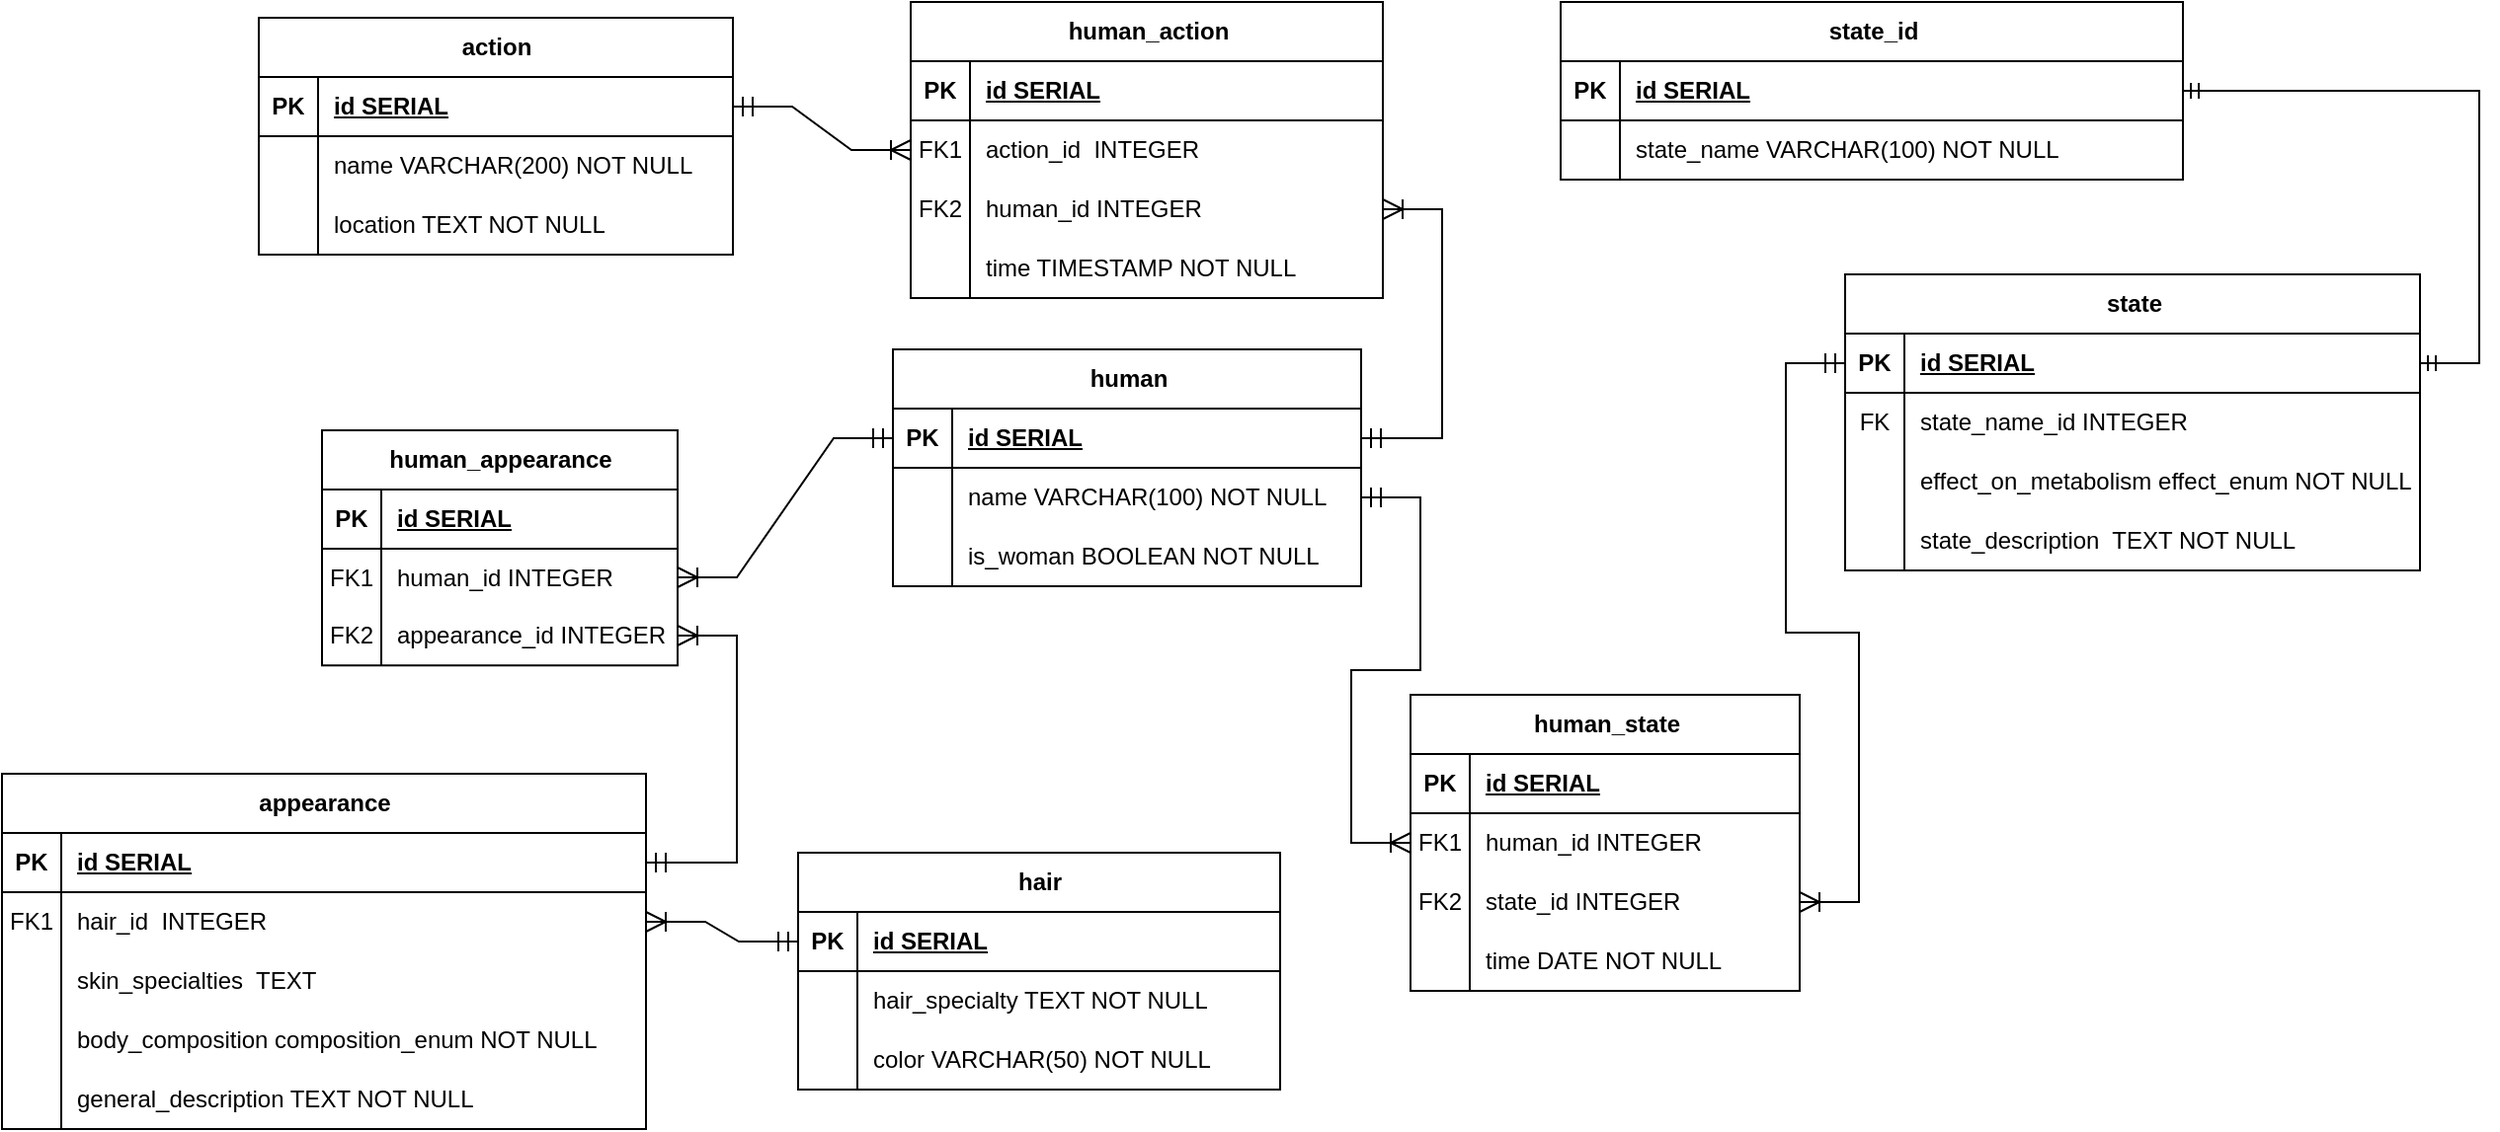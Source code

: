 <mxfile version="24.3.1" type="device">
  <diagram name="Страница — 1" id="eixM2uR3k9IXzNf28HV8">
    <mxGraphModel dx="1730" dy="650" grid="0" gridSize="10" guides="1" tooltips="1" connect="1" arrows="1" fold="1" page="0" pageScale="1" pageWidth="827" pageHeight="1169" math="0" shadow="0">
      <root>
        <mxCell id="0" />
        <mxCell id="1" parent="0" />
        <mxCell id="yar2LCx-EGG8Gln6HPdT-1" value="action" style="shape=table;startSize=30;container=1;collapsible=1;childLayout=tableLayout;fixedRows=1;rowLines=0;fontStyle=1;align=center;resizeLast=1;html=1;" parent="1" vertex="1">
          <mxGeometry x="-125" y="292" width="240" height="120" as="geometry" />
        </mxCell>
        <mxCell id="yar2LCx-EGG8Gln6HPdT-2" value="" style="shape=tableRow;horizontal=0;startSize=0;swimlaneHead=0;swimlaneBody=0;fillColor=none;collapsible=0;dropTarget=0;points=[[0,0.5],[1,0.5]];portConstraint=eastwest;top=0;left=0;right=0;bottom=1;" parent="yar2LCx-EGG8Gln6HPdT-1" vertex="1">
          <mxGeometry y="30" width="240" height="30" as="geometry" />
        </mxCell>
        <mxCell id="yar2LCx-EGG8Gln6HPdT-3" value="PK" style="shape=partialRectangle;connectable=0;fillColor=none;top=0;left=0;bottom=0;right=0;fontStyle=1;overflow=hidden;whiteSpace=wrap;html=1;" parent="yar2LCx-EGG8Gln6HPdT-2" vertex="1">
          <mxGeometry width="30" height="30" as="geometry">
            <mxRectangle width="30" height="30" as="alternateBounds" />
          </mxGeometry>
        </mxCell>
        <mxCell id="yar2LCx-EGG8Gln6HPdT-4" value="id SERIAL" style="shape=partialRectangle;connectable=0;fillColor=none;top=0;left=0;bottom=0;right=0;align=left;spacingLeft=6;fontStyle=5;overflow=hidden;whiteSpace=wrap;html=1;" parent="yar2LCx-EGG8Gln6HPdT-2" vertex="1">
          <mxGeometry x="30" width="210" height="30" as="geometry">
            <mxRectangle width="210" height="30" as="alternateBounds" />
          </mxGeometry>
        </mxCell>
        <mxCell id="yar2LCx-EGG8Gln6HPdT-5" value="" style="shape=tableRow;horizontal=0;startSize=0;swimlaneHead=0;swimlaneBody=0;fillColor=none;collapsible=0;dropTarget=0;points=[[0,0.5],[1,0.5]];portConstraint=eastwest;top=0;left=0;right=0;bottom=0;" parent="yar2LCx-EGG8Gln6HPdT-1" vertex="1">
          <mxGeometry y="60" width="240" height="30" as="geometry" />
        </mxCell>
        <mxCell id="yar2LCx-EGG8Gln6HPdT-6" value="" style="shape=partialRectangle;connectable=0;fillColor=none;top=0;left=0;bottom=0;right=0;editable=1;overflow=hidden;whiteSpace=wrap;html=1;" parent="yar2LCx-EGG8Gln6HPdT-5" vertex="1">
          <mxGeometry width="30" height="30" as="geometry">
            <mxRectangle width="30" height="30" as="alternateBounds" />
          </mxGeometry>
        </mxCell>
        <mxCell id="yar2LCx-EGG8Gln6HPdT-7" value="name VARCHAR(200) NOT NULL" style="shape=partialRectangle;connectable=0;fillColor=none;top=0;left=0;bottom=0;right=0;align=left;spacingLeft=6;overflow=hidden;whiteSpace=wrap;html=1;" parent="yar2LCx-EGG8Gln6HPdT-5" vertex="1">
          <mxGeometry x="30" width="210" height="30" as="geometry">
            <mxRectangle width="210" height="30" as="alternateBounds" />
          </mxGeometry>
        </mxCell>
        <mxCell id="yar2LCx-EGG8Gln6HPdT-8" value="" style="shape=tableRow;horizontal=0;startSize=0;swimlaneHead=0;swimlaneBody=0;fillColor=none;collapsible=0;dropTarget=0;points=[[0,0.5],[1,0.5]];portConstraint=eastwest;top=0;left=0;right=0;bottom=0;" parent="yar2LCx-EGG8Gln6HPdT-1" vertex="1">
          <mxGeometry y="90" width="240" height="30" as="geometry" />
        </mxCell>
        <mxCell id="yar2LCx-EGG8Gln6HPdT-9" value="" style="shape=partialRectangle;connectable=0;fillColor=none;top=0;left=0;bottom=0;right=0;editable=1;overflow=hidden;whiteSpace=wrap;html=1;" parent="yar2LCx-EGG8Gln6HPdT-8" vertex="1">
          <mxGeometry width="30" height="30" as="geometry">
            <mxRectangle width="30" height="30" as="alternateBounds" />
          </mxGeometry>
        </mxCell>
        <mxCell id="yar2LCx-EGG8Gln6HPdT-10" value="location TEXT NOT NULL" style="shape=partialRectangle;connectable=0;fillColor=none;top=0;left=0;bottom=0;right=0;align=left;spacingLeft=6;overflow=hidden;whiteSpace=wrap;html=1;" parent="yar2LCx-EGG8Gln6HPdT-8" vertex="1">
          <mxGeometry x="30" width="210" height="30" as="geometry">
            <mxRectangle width="210" height="30" as="alternateBounds" />
          </mxGeometry>
        </mxCell>
        <mxCell id="yar2LCx-EGG8Gln6HPdT-14" value="human_action" style="shape=table;startSize=30;container=1;collapsible=1;childLayout=tableLayout;fixedRows=1;rowLines=0;fontStyle=1;align=center;resizeLast=1;html=1;" parent="1" vertex="1">
          <mxGeometry x="205" y="284" width="239" height="150" as="geometry" />
        </mxCell>
        <mxCell id="yar2LCx-EGG8Gln6HPdT-15" value="" style="shape=tableRow;horizontal=0;startSize=0;swimlaneHead=0;swimlaneBody=0;fillColor=none;collapsible=0;dropTarget=0;points=[[0,0.5],[1,0.5]];portConstraint=eastwest;top=0;left=0;right=0;bottom=1;" parent="yar2LCx-EGG8Gln6HPdT-14" vertex="1">
          <mxGeometry y="30" width="239" height="30" as="geometry" />
        </mxCell>
        <mxCell id="yar2LCx-EGG8Gln6HPdT-16" value="PK" style="shape=partialRectangle;connectable=0;fillColor=none;top=0;left=0;bottom=0;right=0;fontStyle=1;overflow=hidden;whiteSpace=wrap;html=1;" parent="yar2LCx-EGG8Gln6HPdT-15" vertex="1">
          <mxGeometry width="30" height="30" as="geometry">
            <mxRectangle width="30" height="30" as="alternateBounds" />
          </mxGeometry>
        </mxCell>
        <mxCell id="yar2LCx-EGG8Gln6HPdT-17" value="id SERIAL" style="shape=partialRectangle;connectable=0;fillColor=none;top=0;left=0;bottom=0;right=0;align=left;spacingLeft=6;fontStyle=5;overflow=hidden;whiteSpace=wrap;html=1;" parent="yar2LCx-EGG8Gln6HPdT-15" vertex="1">
          <mxGeometry x="30" width="209" height="30" as="geometry">
            <mxRectangle width="209" height="30" as="alternateBounds" />
          </mxGeometry>
        </mxCell>
        <mxCell id="yar2LCx-EGG8Gln6HPdT-18" value="" style="shape=tableRow;horizontal=0;startSize=0;swimlaneHead=0;swimlaneBody=0;fillColor=none;collapsible=0;dropTarget=0;points=[[0,0.5],[1,0.5]];portConstraint=eastwest;top=0;left=0;right=0;bottom=0;" parent="yar2LCx-EGG8Gln6HPdT-14" vertex="1">
          <mxGeometry y="60" width="239" height="30" as="geometry" />
        </mxCell>
        <mxCell id="yar2LCx-EGG8Gln6HPdT-19" value="FK1" style="shape=partialRectangle;connectable=0;fillColor=none;top=0;left=0;bottom=0;right=0;editable=1;overflow=hidden;whiteSpace=wrap;html=1;" parent="yar2LCx-EGG8Gln6HPdT-18" vertex="1">
          <mxGeometry width="30" height="30" as="geometry">
            <mxRectangle width="30" height="30" as="alternateBounds" />
          </mxGeometry>
        </mxCell>
        <mxCell id="yar2LCx-EGG8Gln6HPdT-20" value="action_id&amp;nbsp; INTEGER" style="shape=partialRectangle;connectable=0;fillColor=none;top=0;left=0;bottom=0;right=0;align=left;spacingLeft=6;overflow=hidden;whiteSpace=wrap;html=1;" parent="yar2LCx-EGG8Gln6HPdT-18" vertex="1">
          <mxGeometry x="30" width="209" height="30" as="geometry">
            <mxRectangle width="209" height="30" as="alternateBounds" />
          </mxGeometry>
        </mxCell>
        <mxCell id="yar2LCx-EGG8Gln6HPdT-21" value="" style="shape=tableRow;horizontal=0;startSize=0;swimlaneHead=0;swimlaneBody=0;fillColor=none;collapsible=0;dropTarget=0;points=[[0,0.5],[1,0.5]];portConstraint=eastwest;top=0;left=0;right=0;bottom=0;" parent="yar2LCx-EGG8Gln6HPdT-14" vertex="1">
          <mxGeometry y="90" width="239" height="30" as="geometry" />
        </mxCell>
        <mxCell id="yar2LCx-EGG8Gln6HPdT-22" value="FK2" style="shape=partialRectangle;connectable=0;fillColor=none;top=0;left=0;bottom=0;right=0;editable=1;overflow=hidden;whiteSpace=wrap;html=1;" parent="yar2LCx-EGG8Gln6HPdT-21" vertex="1">
          <mxGeometry width="30" height="30" as="geometry">
            <mxRectangle width="30" height="30" as="alternateBounds" />
          </mxGeometry>
        </mxCell>
        <mxCell id="yar2LCx-EGG8Gln6HPdT-23" value="human_id INTEGER" style="shape=partialRectangle;connectable=0;fillColor=none;top=0;left=0;bottom=0;right=0;align=left;spacingLeft=6;overflow=hidden;whiteSpace=wrap;html=1;" parent="yar2LCx-EGG8Gln6HPdT-21" vertex="1">
          <mxGeometry x="30" width="209" height="30" as="geometry">
            <mxRectangle width="209" height="30" as="alternateBounds" />
          </mxGeometry>
        </mxCell>
        <mxCell id="yar2LCx-EGG8Gln6HPdT-118" style="shape=tableRow;horizontal=0;startSize=0;swimlaneHead=0;swimlaneBody=0;fillColor=none;collapsible=0;dropTarget=0;points=[[0,0.5],[1,0.5]];portConstraint=eastwest;top=0;left=0;right=0;bottom=0;" parent="yar2LCx-EGG8Gln6HPdT-14" vertex="1">
          <mxGeometry y="120" width="239" height="30" as="geometry" />
        </mxCell>
        <mxCell id="yar2LCx-EGG8Gln6HPdT-119" style="shape=partialRectangle;connectable=0;fillColor=none;top=0;left=0;bottom=0;right=0;editable=1;overflow=hidden;whiteSpace=wrap;html=1;" parent="yar2LCx-EGG8Gln6HPdT-118" vertex="1">
          <mxGeometry width="30" height="30" as="geometry">
            <mxRectangle width="30" height="30" as="alternateBounds" />
          </mxGeometry>
        </mxCell>
        <mxCell id="yar2LCx-EGG8Gln6HPdT-120" value="time TIMESTAMP NOT NULL" style="shape=partialRectangle;connectable=0;fillColor=none;top=0;left=0;bottom=0;right=0;align=left;spacingLeft=6;overflow=hidden;whiteSpace=wrap;html=1;" parent="yar2LCx-EGG8Gln6HPdT-118" vertex="1">
          <mxGeometry x="30" width="209" height="30" as="geometry">
            <mxRectangle width="209" height="30" as="alternateBounds" />
          </mxGeometry>
        </mxCell>
        <mxCell id="yar2LCx-EGG8Gln6HPdT-27" value="human" style="shape=table;startSize=30;container=1;collapsible=1;childLayout=tableLayout;fixedRows=1;rowLines=0;fontStyle=1;align=center;resizeLast=1;html=1;" parent="1" vertex="1">
          <mxGeometry x="196" y="460" width="237" height="120" as="geometry" />
        </mxCell>
        <mxCell id="yar2LCx-EGG8Gln6HPdT-28" value="" style="shape=tableRow;horizontal=0;startSize=0;swimlaneHead=0;swimlaneBody=0;fillColor=none;collapsible=0;dropTarget=0;points=[[0,0.5],[1,0.5]];portConstraint=eastwest;top=0;left=0;right=0;bottom=1;" parent="yar2LCx-EGG8Gln6HPdT-27" vertex="1">
          <mxGeometry y="30" width="237" height="30" as="geometry" />
        </mxCell>
        <mxCell id="yar2LCx-EGG8Gln6HPdT-29" value="PK" style="shape=partialRectangle;connectable=0;fillColor=none;top=0;left=0;bottom=0;right=0;fontStyle=1;overflow=hidden;whiteSpace=wrap;html=1;" parent="yar2LCx-EGG8Gln6HPdT-28" vertex="1">
          <mxGeometry width="30" height="30" as="geometry">
            <mxRectangle width="30" height="30" as="alternateBounds" />
          </mxGeometry>
        </mxCell>
        <mxCell id="yar2LCx-EGG8Gln6HPdT-30" value="id SERIAL" style="shape=partialRectangle;connectable=0;fillColor=none;top=0;left=0;bottom=0;right=0;align=left;spacingLeft=6;fontStyle=5;overflow=hidden;whiteSpace=wrap;html=1;" parent="yar2LCx-EGG8Gln6HPdT-28" vertex="1">
          <mxGeometry x="30" width="207" height="30" as="geometry">
            <mxRectangle width="207" height="30" as="alternateBounds" />
          </mxGeometry>
        </mxCell>
        <mxCell id="yar2LCx-EGG8Gln6HPdT-31" value="" style="shape=tableRow;horizontal=0;startSize=0;swimlaneHead=0;swimlaneBody=0;fillColor=none;collapsible=0;dropTarget=0;points=[[0,0.5],[1,0.5]];portConstraint=eastwest;top=0;left=0;right=0;bottom=0;" parent="yar2LCx-EGG8Gln6HPdT-27" vertex="1">
          <mxGeometry y="60" width="237" height="30" as="geometry" />
        </mxCell>
        <mxCell id="yar2LCx-EGG8Gln6HPdT-32" value="" style="shape=partialRectangle;connectable=0;fillColor=none;top=0;left=0;bottom=0;right=0;editable=1;overflow=hidden;whiteSpace=wrap;html=1;" parent="yar2LCx-EGG8Gln6HPdT-31" vertex="1">
          <mxGeometry width="30" height="30" as="geometry">
            <mxRectangle width="30" height="30" as="alternateBounds" />
          </mxGeometry>
        </mxCell>
        <mxCell id="yar2LCx-EGG8Gln6HPdT-33" value="name VARCHAR(100) NOT NULL" style="shape=partialRectangle;connectable=0;fillColor=none;top=0;left=0;bottom=0;right=0;align=left;spacingLeft=6;overflow=hidden;whiteSpace=wrap;html=1;" parent="yar2LCx-EGG8Gln6HPdT-31" vertex="1">
          <mxGeometry x="30" width="207" height="30" as="geometry">
            <mxRectangle width="207" height="30" as="alternateBounds" />
          </mxGeometry>
        </mxCell>
        <mxCell id="yar2LCx-EGG8Gln6HPdT-34" value="" style="shape=tableRow;horizontal=0;startSize=0;swimlaneHead=0;swimlaneBody=0;fillColor=none;collapsible=0;dropTarget=0;points=[[0,0.5],[1,0.5]];portConstraint=eastwest;top=0;left=0;right=0;bottom=0;" parent="yar2LCx-EGG8Gln6HPdT-27" vertex="1">
          <mxGeometry y="90" width="237" height="30" as="geometry" />
        </mxCell>
        <mxCell id="yar2LCx-EGG8Gln6HPdT-35" value="" style="shape=partialRectangle;connectable=0;fillColor=none;top=0;left=0;bottom=0;right=0;editable=1;overflow=hidden;whiteSpace=wrap;html=1;" parent="yar2LCx-EGG8Gln6HPdT-34" vertex="1">
          <mxGeometry width="30" height="30" as="geometry">
            <mxRectangle width="30" height="30" as="alternateBounds" />
          </mxGeometry>
        </mxCell>
        <mxCell id="yar2LCx-EGG8Gln6HPdT-36" value="is_woman BOOLEAN NOT NULL" style="shape=partialRectangle;connectable=0;fillColor=none;top=0;left=0;bottom=0;right=0;align=left;spacingLeft=6;overflow=hidden;whiteSpace=wrap;html=1;" parent="yar2LCx-EGG8Gln6HPdT-34" vertex="1">
          <mxGeometry x="30" width="207" height="30" as="geometry">
            <mxRectangle width="207" height="30" as="alternateBounds" />
          </mxGeometry>
        </mxCell>
        <mxCell id="yar2LCx-EGG8Gln6HPdT-40" value="human_appearance" style="shape=table;startSize=30;container=1;collapsible=1;childLayout=tableLayout;fixedRows=1;rowLines=0;fontStyle=1;align=center;resizeLast=1;html=1;" parent="1" vertex="1">
          <mxGeometry x="-93" y="501" width="180" height="119.124" as="geometry" />
        </mxCell>
        <mxCell id="yar2LCx-EGG8Gln6HPdT-41" value="" style="shape=tableRow;horizontal=0;startSize=0;swimlaneHead=0;swimlaneBody=0;fillColor=none;collapsible=0;dropTarget=0;points=[[0,0.5],[1,0.5]];portConstraint=eastwest;top=0;left=0;right=0;bottom=1;" parent="yar2LCx-EGG8Gln6HPdT-40" vertex="1">
          <mxGeometry y="30" width="180" height="30" as="geometry" />
        </mxCell>
        <mxCell id="yar2LCx-EGG8Gln6HPdT-42" value="PK" style="shape=partialRectangle;connectable=0;fillColor=none;top=0;left=0;bottom=0;right=0;fontStyle=1;overflow=hidden;whiteSpace=wrap;html=1;" parent="yar2LCx-EGG8Gln6HPdT-41" vertex="1">
          <mxGeometry width="30" height="30" as="geometry">
            <mxRectangle width="30" height="30" as="alternateBounds" />
          </mxGeometry>
        </mxCell>
        <mxCell id="yar2LCx-EGG8Gln6HPdT-43" value="id SERIAL" style="shape=partialRectangle;connectable=0;fillColor=none;top=0;left=0;bottom=0;right=0;align=left;spacingLeft=6;fontStyle=5;overflow=hidden;whiteSpace=wrap;html=1;" parent="yar2LCx-EGG8Gln6HPdT-41" vertex="1">
          <mxGeometry x="30" width="150" height="30" as="geometry">
            <mxRectangle width="150" height="30" as="alternateBounds" />
          </mxGeometry>
        </mxCell>
        <mxCell id="yar2LCx-EGG8Gln6HPdT-44" value="" style="shape=tableRow;horizontal=0;startSize=0;swimlaneHead=0;swimlaneBody=0;fillColor=none;collapsible=0;dropTarget=0;points=[[0,0.5],[1,0.5]];portConstraint=eastwest;top=0;left=0;right=0;bottom=0;" parent="yar2LCx-EGG8Gln6HPdT-40" vertex="1">
          <mxGeometry y="60" width="180" height="29" as="geometry" />
        </mxCell>
        <mxCell id="yar2LCx-EGG8Gln6HPdT-45" value="FK1" style="shape=partialRectangle;connectable=0;fillColor=none;top=0;left=0;bottom=0;right=0;editable=1;overflow=hidden;whiteSpace=wrap;html=1;" parent="yar2LCx-EGG8Gln6HPdT-44" vertex="1">
          <mxGeometry width="30" height="29" as="geometry">
            <mxRectangle width="30" height="29" as="alternateBounds" />
          </mxGeometry>
        </mxCell>
        <mxCell id="yar2LCx-EGG8Gln6HPdT-46" value="human_id INTEGER" style="shape=partialRectangle;connectable=0;fillColor=none;top=0;left=0;bottom=0;right=0;align=left;spacingLeft=6;overflow=hidden;whiteSpace=wrap;html=1;" parent="yar2LCx-EGG8Gln6HPdT-44" vertex="1">
          <mxGeometry x="30" width="150" height="29" as="geometry">
            <mxRectangle width="150" height="29" as="alternateBounds" />
          </mxGeometry>
        </mxCell>
        <mxCell id="yar2LCx-EGG8Gln6HPdT-47" value="" style="shape=tableRow;horizontal=0;startSize=0;swimlaneHead=0;swimlaneBody=0;fillColor=none;collapsible=0;dropTarget=0;points=[[0,0.5],[1,0.5]];portConstraint=eastwest;top=0;left=0;right=0;bottom=0;" parent="yar2LCx-EGG8Gln6HPdT-40" vertex="1">
          <mxGeometry y="89" width="180" height="30" as="geometry" />
        </mxCell>
        <mxCell id="yar2LCx-EGG8Gln6HPdT-48" value="FK2" style="shape=partialRectangle;connectable=0;fillColor=none;top=0;left=0;bottom=0;right=0;editable=1;overflow=hidden;whiteSpace=wrap;html=1;" parent="yar2LCx-EGG8Gln6HPdT-47" vertex="1">
          <mxGeometry width="30" height="30" as="geometry">
            <mxRectangle width="30" height="30" as="alternateBounds" />
          </mxGeometry>
        </mxCell>
        <mxCell id="yar2LCx-EGG8Gln6HPdT-49" value="appearance_id INTEGER" style="shape=partialRectangle;connectable=0;fillColor=none;top=0;left=0;bottom=0;right=0;align=left;spacingLeft=6;overflow=hidden;whiteSpace=wrap;html=1;" parent="yar2LCx-EGG8Gln6HPdT-47" vertex="1">
          <mxGeometry x="30" width="150" height="30" as="geometry">
            <mxRectangle width="150" height="30" as="alternateBounds" />
          </mxGeometry>
        </mxCell>
        <mxCell id="yar2LCx-EGG8Gln6HPdT-53" value="appearance" style="shape=table;startSize=30;container=1;collapsible=1;childLayout=tableLayout;fixedRows=1;rowLines=0;fontStyle=1;align=center;resizeLast=1;html=1;" parent="1" vertex="1">
          <mxGeometry x="-255" y="675" width="326" height="180" as="geometry" />
        </mxCell>
        <mxCell id="yar2LCx-EGG8Gln6HPdT-54" value="" style="shape=tableRow;horizontal=0;startSize=0;swimlaneHead=0;swimlaneBody=0;fillColor=none;collapsible=0;dropTarget=0;points=[[0,0.5],[1,0.5]];portConstraint=eastwest;top=0;left=0;right=0;bottom=1;" parent="yar2LCx-EGG8Gln6HPdT-53" vertex="1">
          <mxGeometry y="30" width="326" height="30" as="geometry" />
        </mxCell>
        <mxCell id="yar2LCx-EGG8Gln6HPdT-55" value="PK" style="shape=partialRectangle;connectable=0;fillColor=none;top=0;left=0;bottom=0;right=0;fontStyle=1;overflow=hidden;whiteSpace=wrap;html=1;" parent="yar2LCx-EGG8Gln6HPdT-54" vertex="1">
          <mxGeometry width="30" height="30" as="geometry">
            <mxRectangle width="30" height="30" as="alternateBounds" />
          </mxGeometry>
        </mxCell>
        <mxCell id="yar2LCx-EGG8Gln6HPdT-56" value="id SERIAL" style="shape=partialRectangle;connectable=0;fillColor=none;top=0;left=0;bottom=0;right=0;align=left;spacingLeft=6;fontStyle=5;overflow=hidden;whiteSpace=wrap;html=1;" parent="yar2LCx-EGG8Gln6HPdT-54" vertex="1">
          <mxGeometry x="30" width="296" height="30" as="geometry">
            <mxRectangle width="296" height="30" as="alternateBounds" />
          </mxGeometry>
        </mxCell>
        <mxCell id="yar2LCx-EGG8Gln6HPdT-57" value="" style="shape=tableRow;horizontal=0;startSize=0;swimlaneHead=0;swimlaneBody=0;fillColor=none;collapsible=0;dropTarget=0;points=[[0,0.5],[1,0.5]];portConstraint=eastwest;top=0;left=0;right=0;bottom=0;" parent="yar2LCx-EGG8Gln6HPdT-53" vertex="1">
          <mxGeometry y="60" width="326" height="30" as="geometry" />
        </mxCell>
        <mxCell id="yar2LCx-EGG8Gln6HPdT-58" value="FK1" style="shape=partialRectangle;connectable=0;fillColor=none;top=0;left=0;bottom=0;right=0;editable=1;overflow=hidden;whiteSpace=wrap;html=1;" parent="yar2LCx-EGG8Gln6HPdT-57" vertex="1">
          <mxGeometry width="30" height="30" as="geometry">
            <mxRectangle width="30" height="30" as="alternateBounds" />
          </mxGeometry>
        </mxCell>
        <mxCell id="yar2LCx-EGG8Gln6HPdT-59" value="hair_id&amp;nbsp; INTEGER" style="shape=partialRectangle;connectable=0;fillColor=none;top=0;left=0;bottom=0;right=0;align=left;spacingLeft=6;overflow=hidden;whiteSpace=wrap;html=1;" parent="yar2LCx-EGG8Gln6HPdT-57" vertex="1">
          <mxGeometry x="30" width="296" height="30" as="geometry">
            <mxRectangle width="296" height="30" as="alternateBounds" />
          </mxGeometry>
        </mxCell>
        <mxCell id="yar2LCx-EGG8Gln6HPdT-60" value="" style="shape=tableRow;horizontal=0;startSize=0;swimlaneHead=0;swimlaneBody=0;fillColor=none;collapsible=0;dropTarget=0;points=[[0,0.5],[1,0.5]];portConstraint=eastwest;top=0;left=0;right=0;bottom=0;" parent="yar2LCx-EGG8Gln6HPdT-53" vertex="1">
          <mxGeometry y="90" width="326" height="30" as="geometry" />
        </mxCell>
        <mxCell id="yar2LCx-EGG8Gln6HPdT-61" value="" style="shape=partialRectangle;connectable=0;fillColor=none;top=0;left=0;bottom=0;right=0;editable=1;overflow=hidden;whiteSpace=wrap;html=1;" parent="yar2LCx-EGG8Gln6HPdT-60" vertex="1">
          <mxGeometry width="30" height="30" as="geometry">
            <mxRectangle width="30" height="30" as="alternateBounds" />
          </mxGeometry>
        </mxCell>
        <mxCell id="yar2LCx-EGG8Gln6HPdT-62" value="skin_specialties&amp;nbsp; TEXT" style="shape=partialRectangle;connectable=0;fillColor=none;top=0;left=0;bottom=0;right=0;align=left;spacingLeft=6;overflow=hidden;whiteSpace=wrap;html=1;" parent="yar2LCx-EGG8Gln6HPdT-60" vertex="1">
          <mxGeometry x="30" width="296" height="30" as="geometry">
            <mxRectangle width="296" height="30" as="alternateBounds" />
          </mxGeometry>
        </mxCell>
        <mxCell id="yar2LCx-EGG8Gln6HPdT-63" value="" style="shape=tableRow;horizontal=0;startSize=0;swimlaneHead=0;swimlaneBody=0;fillColor=none;collapsible=0;dropTarget=0;points=[[0,0.5],[1,0.5]];portConstraint=eastwest;top=0;left=0;right=0;bottom=0;" parent="yar2LCx-EGG8Gln6HPdT-53" vertex="1">
          <mxGeometry y="120" width="326" height="30" as="geometry" />
        </mxCell>
        <mxCell id="yar2LCx-EGG8Gln6HPdT-64" value="" style="shape=partialRectangle;connectable=0;fillColor=none;top=0;left=0;bottom=0;right=0;editable=1;overflow=hidden;whiteSpace=wrap;html=1;" parent="yar2LCx-EGG8Gln6HPdT-63" vertex="1">
          <mxGeometry width="30" height="30" as="geometry">
            <mxRectangle width="30" height="30" as="alternateBounds" />
          </mxGeometry>
        </mxCell>
        <mxCell id="yar2LCx-EGG8Gln6HPdT-65" value="body_composition composition_enum NOT NULL" style="shape=partialRectangle;connectable=0;fillColor=none;top=0;left=0;bottom=0;right=0;align=left;spacingLeft=6;overflow=hidden;whiteSpace=wrap;html=1;" parent="yar2LCx-EGG8Gln6HPdT-63" vertex="1">
          <mxGeometry x="30" width="296" height="30" as="geometry">
            <mxRectangle width="296" height="30" as="alternateBounds" />
          </mxGeometry>
        </mxCell>
        <mxCell id="yar2LCx-EGG8Gln6HPdT-115" style="shape=tableRow;horizontal=0;startSize=0;swimlaneHead=0;swimlaneBody=0;fillColor=none;collapsible=0;dropTarget=0;points=[[0,0.5],[1,0.5]];portConstraint=eastwest;top=0;left=0;right=0;bottom=0;" parent="yar2LCx-EGG8Gln6HPdT-53" vertex="1">
          <mxGeometry y="150" width="326" height="30" as="geometry" />
        </mxCell>
        <mxCell id="yar2LCx-EGG8Gln6HPdT-116" style="shape=partialRectangle;connectable=0;fillColor=none;top=0;left=0;bottom=0;right=0;editable=1;overflow=hidden;whiteSpace=wrap;html=1;" parent="yar2LCx-EGG8Gln6HPdT-115" vertex="1">
          <mxGeometry width="30" height="30" as="geometry">
            <mxRectangle width="30" height="30" as="alternateBounds" />
          </mxGeometry>
        </mxCell>
        <mxCell id="yar2LCx-EGG8Gln6HPdT-117" value="general_description TEXT NOT NULL" style="shape=partialRectangle;connectable=0;fillColor=none;top=0;left=0;bottom=0;right=0;align=left;spacingLeft=6;overflow=hidden;whiteSpace=wrap;html=1;" parent="yar2LCx-EGG8Gln6HPdT-115" vertex="1">
          <mxGeometry x="30" width="296" height="30" as="geometry">
            <mxRectangle width="296" height="30" as="alternateBounds" />
          </mxGeometry>
        </mxCell>
        <mxCell id="yar2LCx-EGG8Gln6HPdT-66" value="hair" style="shape=table;startSize=30;container=1;collapsible=1;childLayout=tableLayout;fixedRows=1;rowLines=0;fontStyle=1;align=center;resizeLast=1;html=1;" parent="1" vertex="1">
          <mxGeometry x="148" y="715" width="244" height="120" as="geometry" />
        </mxCell>
        <mxCell id="yar2LCx-EGG8Gln6HPdT-67" value="" style="shape=tableRow;horizontal=0;startSize=0;swimlaneHead=0;swimlaneBody=0;fillColor=none;collapsible=0;dropTarget=0;points=[[0,0.5],[1,0.5]];portConstraint=eastwest;top=0;left=0;right=0;bottom=1;" parent="yar2LCx-EGG8Gln6HPdT-66" vertex="1">
          <mxGeometry y="30" width="244" height="30" as="geometry" />
        </mxCell>
        <mxCell id="yar2LCx-EGG8Gln6HPdT-68" value="PK" style="shape=partialRectangle;connectable=0;fillColor=none;top=0;left=0;bottom=0;right=0;fontStyle=1;overflow=hidden;whiteSpace=wrap;html=1;" parent="yar2LCx-EGG8Gln6HPdT-67" vertex="1">
          <mxGeometry width="30" height="30" as="geometry">
            <mxRectangle width="30" height="30" as="alternateBounds" />
          </mxGeometry>
        </mxCell>
        <mxCell id="yar2LCx-EGG8Gln6HPdT-69" value="id SERIAL" style="shape=partialRectangle;connectable=0;fillColor=none;top=0;left=0;bottom=0;right=0;align=left;spacingLeft=6;fontStyle=5;overflow=hidden;whiteSpace=wrap;html=1;" parent="yar2LCx-EGG8Gln6HPdT-67" vertex="1">
          <mxGeometry x="30" width="214" height="30" as="geometry">
            <mxRectangle width="214" height="30" as="alternateBounds" />
          </mxGeometry>
        </mxCell>
        <mxCell id="yar2LCx-EGG8Gln6HPdT-70" value="" style="shape=tableRow;horizontal=0;startSize=0;swimlaneHead=0;swimlaneBody=0;fillColor=none;collapsible=0;dropTarget=0;points=[[0,0.5],[1,0.5]];portConstraint=eastwest;top=0;left=0;right=0;bottom=0;" parent="yar2LCx-EGG8Gln6HPdT-66" vertex="1">
          <mxGeometry y="60" width="244" height="30" as="geometry" />
        </mxCell>
        <mxCell id="yar2LCx-EGG8Gln6HPdT-71" value="" style="shape=partialRectangle;connectable=0;fillColor=none;top=0;left=0;bottom=0;right=0;editable=1;overflow=hidden;whiteSpace=wrap;html=1;" parent="yar2LCx-EGG8Gln6HPdT-70" vertex="1">
          <mxGeometry width="30" height="30" as="geometry">
            <mxRectangle width="30" height="30" as="alternateBounds" />
          </mxGeometry>
        </mxCell>
        <mxCell id="yar2LCx-EGG8Gln6HPdT-72" value="hair_specialty TEXT NOT NULL" style="shape=partialRectangle;connectable=0;fillColor=none;top=0;left=0;bottom=0;right=0;align=left;spacingLeft=6;overflow=hidden;whiteSpace=wrap;html=1;" parent="yar2LCx-EGG8Gln6HPdT-70" vertex="1">
          <mxGeometry x="30" width="214" height="30" as="geometry">
            <mxRectangle width="214" height="30" as="alternateBounds" />
          </mxGeometry>
        </mxCell>
        <mxCell id="yar2LCx-EGG8Gln6HPdT-73" value="" style="shape=tableRow;horizontal=0;startSize=0;swimlaneHead=0;swimlaneBody=0;fillColor=none;collapsible=0;dropTarget=0;points=[[0,0.5],[1,0.5]];portConstraint=eastwest;top=0;left=0;right=0;bottom=0;" parent="yar2LCx-EGG8Gln6HPdT-66" vertex="1">
          <mxGeometry y="90" width="244" height="30" as="geometry" />
        </mxCell>
        <mxCell id="yar2LCx-EGG8Gln6HPdT-74" value="" style="shape=partialRectangle;connectable=0;fillColor=none;top=0;left=0;bottom=0;right=0;editable=1;overflow=hidden;whiteSpace=wrap;html=1;" parent="yar2LCx-EGG8Gln6HPdT-73" vertex="1">
          <mxGeometry width="30" height="30" as="geometry">
            <mxRectangle width="30" height="30" as="alternateBounds" />
          </mxGeometry>
        </mxCell>
        <mxCell id="yar2LCx-EGG8Gln6HPdT-75" value="color VARCHAR(50) NOT NULL" style="shape=partialRectangle;connectable=0;fillColor=none;top=0;left=0;bottom=0;right=0;align=left;spacingLeft=6;overflow=hidden;whiteSpace=wrap;html=1;" parent="yar2LCx-EGG8Gln6HPdT-73" vertex="1">
          <mxGeometry x="30" width="214" height="30" as="geometry">
            <mxRectangle width="214" height="30" as="alternateBounds" />
          </mxGeometry>
        </mxCell>
        <mxCell id="yar2LCx-EGG8Gln6HPdT-79" value="state" style="shape=table;startSize=30;container=1;collapsible=1;childLayout=tableLayout;fixedRows=1;rowLines=0;fontStyle=1;align=center;resizeLast=1;html=1;" parent="1" vertex="1">
          <mxGeometry x="678" y="422" width="291" height="150" as="geometry" />
        </mxCell>
        <mxCell id="yar2LCx-EGG8Gln6HPdT-80" value="" style="shape=tableRow;horizontal=0;startSize=0;swimlaneHead=0;swimlaneBody=0;fillColor=none;collapsible=0;dropTarget=0;points=[[0,0.5],[1,0.5]];portConstraint=eastwest;top=0;left=0;right=0;bottom=1;" parent="yar2LCx-EGG8Gln6HPdT-79" vertex="1">
          <mxGeometry y="30" width="291" height="30" as="geometry" />
        </mxCell>
        <mxCell id="yar2LCx-EGG8Gln6HPdT-81" value="PK" style="shape=partialRectangle;connectable=0;fillColor=none;top=0;left=0;bottom=0;right=0;fontStyle=1;overflow=hidden;whiteSpace=wrap;html=1;" parent="yar2LCx-EGG8Gln6HPdT-80" vertex="1">
          <mxGeometry width="30" height="30" as="geometry">
            <mxRectangle width="30" height="30" as="alternateBounds" />
          </mxGeometry>
        </mxCell>
        <mxCell id="yar2LCx-EGG8Gln6HPdT-82" value="id SERIAL" style="shape=partialRectangle;connectable=0;fillColor=none;top=0;left=0;bottom=0;right=0;align=left;spacingLeft=6;fontStyle=5;overflow=hidden;whiteSpace=wrap;html=1;" parent="yar2LCx-EGG8Gln6HPdT-80" vertex="1">
          <mxGeometry x="30" width="261" height="30" as="geometry">
            <mxRectangle width="261" height="30" as="alternateBounds" />
          </mxGeometry>
        </mxCell>
        <mxCell id="yar2LCx-EGG8Gln6HPdT-83" value="" style="shape=tableRow;horizontal=0;startSize=0;swimlaneHead=0;swimlaneBody=0;fillColor=none;collapsible=0;dropTarget=0;points=[[0,0.5],[1,0.5]];portConstraint=eastwest;top=0;left=0;right=0;bottom=0;" parent="yar2LCx-EGG8Gln6HPdT-79" vertex="1">
          <mxGeometry y="60" width="291" height="30" as="geometry" />
        </mxCell>
        <mxCell id="yar2LCx-EGG8Gln6HPdT-84" value="FK" style="shape=partialRectangle;connectable=0;fillColor=none;top=0;left=0;bottom=0;right=0;editable=1;overflow=hidden;whiteSpace=wrap;html=1;" parent="yar2LCx-EGG8Gln6HPdT-83" vertex="1">
          <mxGeometry width="30" height="30" as="geometry">
            <mxRectangle width="30" height="30" as="alternateBounds" />
          </mxGeometry>
        </mxCell>
        <mxCell id="yar2LCx-EGG8Gln6HPdT-85" value="state_name_id INTEGER" style="shape=partialRectangle;connectable=0;fillColor=none;top=0;left=0;bottom=0;right=0;align=left;spacingLeft=6;overflow=hidden;whiteSpace=wrap;html=1;" parent="yar2LCx-EGG8Gln6HPdT-83" vertex="1">
          <mxGeometry x="30" width="261" height="30" as="geometry">
            <mxRectangle width="261" height="30" as="alternateBounds" />
          </mxGeometry>
        </mxCell>
        <mxCell id="yar2LCx-EGG8Gln6HPdT-86" value="" style="shape=tableRow;horizontal=0;startSize=0;swimlaneHead=0;swimlaneBody=0;fillColor=none;collapsible=0;dropTarget=0;points=[[0,0.5],[1,0.5]];portConstraint=eastwest;top=0;left=0;right=0;bottom=0;" parent="yar2LCx-EGG8Gln6HPdT-79" vertex="1">
          <mxGeometry y="90" width="291" height="30" as="geometry" />
        </mxCell>
        <mxCell id="yar2LCx-EGG8Gln6HPdT-87" value="" style="shape=partialRectangle;connectable=0;fillColor=none;top=0;left=0;bottom=0;right=0;editable=1;overflow=hidden;whiteSpace=wrap;html=1;" parent="yar2LCx-EGG8Gln6HPdT-86" vertex="1">
          <mxGeometry width="30" height="30" as="geometry">
            <mxRectangle width="30" height="30" as="alternateBounds" />
          </mxGeometry>
        </mxCell>
        <mxCell id="yar2LCx-EGG8Gln6HPdT-88" value="effect_on_metabolism effect_enum NOT NULL" style="shape=partialRectangle;connectable=0;fillColor=none;top=0;left=0;bottom=0;right=0;align=left;spacingLeft=6;overflow=hidden;whiteSpace=wrap;html=1;" parent="yar2LCx-EGG8Gln6HPdT-86" vertex="1">
          <mxGeometry x="30" width="261" height="30" as="geometry">
            <mxRectangle width="261" height="30" as="alternateBounds" />
          </mxGeometry>
        </mxCell>
        <mxCell id="yar2LCx-EGG8Gln6HPdT-112" style="shape=tableRow;horizontal=0;startSize=0;swimlaneHead=0;swimlaneBody=0;fillColor=none;collapsible=0;dropTarget=0;points=[[0,0.5],[1,0.5]];portConstraint=eastwest;top=0;left=0;right=0;bottom=0;" parent="yar2LCx-EGG8Gln6HPdT-79" vertex="1">
          <mxGeometry y="120" width="291" height="30" as="geometry" />
        </mxCell>
        <mxCell id="yar2LCx-EGG8Gln6HPdT-113" style="shape=partialRectangle;connectable=0;fillColor=none;top=0;left=0;bottom=0;right=0;editable=1;overflow=hidden;whiteSpace=wrap;html=1;" parent="yar2LCx-EGG8Gln6HPdT-112" vertex="1">
          <mxGeometry width="30" height="30" as="geometry">
            <mxRectangle width="30" height="30" as="alternateBounds" />
          </mxGeometry>
        </mxCell>
        <mxCell id="yar2LCx-EGG8Gln6HPdT-114" value="state_description&amp;nbsp; TEXT NOT NULL" style="shape=partialRectangle;connectable=0;fillColor=none;top=0;left=0;bottom=0;right=0;align=left;spacingLeft=6;overflow=hidden;whiteSpace=wrap;html=1;" parent="yar2LCx-EGG8Gln6HPdT-112" vertex="1">
          <mxGeometry x="30" width="261" height="30" as="geometry">
            <mxRectangle width="261" height="30" as="alternateBounds" />
          </mxGeometry>
        </mxCell>
        <mxCell id="yar2LCx-EGG8Gln6HPdT-92" value="human_state" style="shape=table;startSize=30;container=1;collapsible=1;childLayout=tableLayout;fixedRows=1;rowLines=0;fontStyle=1;align=center;resizeLast=1;html=1;" parent="1" vertex="1">
          <mxGeometry x="458" y="635" width="197" height="150" as="geometry" />
        </mxCell>
        <mxCell id="yar2LCx-EGG8Gln6HPdT-93" value="" style="shape=tableRow;horizontal=0;startSize=0;swimlaneHead=0;swimlaneBody=0;fillColor=none;collapsible=0;dropTarget=0;points=[[0,0.5],[1,0.5]];portConstraint=eastwest;top=0;left=0;right=0;bottom=1;" parent="yar2LCx-EGG8Gln6HPdT-92" vertex="1">
          <mxGeometry y="30" width="197" height="30" as="geometry" />
        </mxCell>
        <mxCell id="yar2LCx-EGG8Gln6HPdT-94" value="PK" style="shape=partialRectangle;connectable=0;fillColor=none;top=0;left=0;bottom=0;right=0;fontStyle=1;overflow=hidden;whiteSpace=wrap;html=1;" parent="yar2LCx-EGG8Gln6HPdT-93" vertex="1">
          <mxGeometry width="30" height="30" as="geometry">
            <mxRectangle width="30" height="30" as="alternateBounds" />
          </mxGeometry>
        </mxCell>
        <mxCell id="yar2LCx-EGG8Gln6HPdT-95" value="id SERIAL" style="shape=partialRectangle;connectable=0;fillColor=none;top=0;left=0;bottom=0;right=0;align=left;spacingLeft=6;fontStyle=5;overflow=hidden;whiteSpace=wrap;html=1;" parent="yar2LCx-EGG8Gln6HPdT-93" vertex="1">
          <mxGeometry x="30" width="167" height="30" as="geometry">
            <mxRectangle width="167" height="30" as="alternateBounds" />
          </mxGeometry>
        </mxCell>
        <mxCell id="yar2LCx-EGG8Gln6HPdT-96" value="" style="shape=tableRow;horizontal=0;startSize=0;swimlaneHead=0;swimlaneBody=0;fillColor=none;collapsible=0;dropTarget=0;points=[[0,0.5],[1,0.5]];portConstraint=eastwest;top=0;left=0;right=0;bottom=0;" parent="yar2LCx-EGG8Gln6HPdT-92" vertex="1">
          <mxGeometry y="60" width="197" height="30" as="geometry" />
        </mxCell>
        <mxCell id="yar2LCx-EGG8Gln6HPdT-97" value="FK1" style="shape=partialRectangle;connectable=0;fillColor=none;top=0;left=0;bottom=0;right=0;editable=1;overflow=hidden;whiteSpace=wrap;html=1;" parent="yar2LCx-EGG8Gln6HPdT-96" vertex="1">
          <mxGeometry width="30" height="30" as="geometry">
            <mxRectangle width="30" height="30" as="alternateBounds" />
          </mxGeometry>
        </mxCell>
        <mxCell id="yar2LCx-EGG8Gln6HPdT-98" value="human_id INTEGER" style="shape=partialRectangle;connectable=0;fillColor=none;top=0;left=0;bottom=0;right=0;align=left;spacingLeft=6;overflow=hidden;whiteSpace=wrap;html=1;" parent="yar2LCx-EGG8Gln6HPdT-96" vertex="1">
          <mxGeometry x="30" width="167" height="30" as="geometry">
            <mxRectangle width="167" height="30" as="alternateBounds" />
          </mxGeometry>
        </mxCell>
        <mxCell id="yar2LCx-EGG8Gln6HPdT-99" value="" style="shape=tableRow;horizontal=0;startSize=0;swimlaneHead=0;swimlaneBody=0;fillColor=none;collapsible=0;dropTarget=0;points=[[0,0.5],[1,0.5]];portConstraint=eastwest;top=0;left=0;right=0;bottom=0;" parent="yar2LCx-EGG8Gln6HPdT-92" vertex="1">
          <mxGeometry y="90" width="197" height="30" as="geometry" />
        </mxCell>
        <mxCell id="yar2LCx-EGG8Gln6HPdT-100" value="FK2" style="shape=partialRectangle;connectable=0;fillColor=none;top=0;left=0;bottom=0;right=0;editable=1;overflow=hidden;whiteSpace=wrap;html=1;" parent="yar2LCx-EGG8Gln6HPdT-99" vertex="1">
          <mxGeometry width="30" height="30" as="geometry">
            <mxRectangle width="30" height="30" as="alternateBounds" />
          </mxGeometry>
        </mxCell>
        <mxCell id="yar2LCx-EGG8Gln6HPdT-101" value="state_id INTEGER" style="shape=partialRectangle;connectable=0;fillColor=none;top=0;left=0;bottom=0;right=0;align=left;spacingLeft=6;overflow=hidden;whiteSpace=wrap;html=1;" parent="yar2LCx-EGG8Gln6HPdT-99" vertex="1">
          <mxGeometry x="30" width="167" height="30" as="geometry">
            <mxRectangle width="167" height="30" as="alternateBounds" />
          </mxGeometry>
        </mxCell>
        <mxCell id="yar2LCx-EGG8Gln6HPdT-102" value="" style="shape=tableRow;horizontal=0;startSize=0;swimlaneHead=0;swimlaneBody=0;fillColor=none;collapsible=0;dropTarget=0;points=[[0,0.5],[1,0.5]];portConstraint=eastwest;top=0;left=0;right=0;bottom=0;" parent="yar2LCx-EGG8Gln6HPdT-92" vertex="1">
          <mxGeometry y="120" width="197" height="30" as="geometry" />
        </mxCell>
        <mxCell id="yar2LCx-EGG8Gln6HPdT-103" value="" style="shape=partialRectangle;connectable=0;fillColor=none;top=0;left=0;bottom=0;right=0;editable=1;overflow=hidden;whiteSpace=wrap;html=1;" parent="yar2LCx-EGG8Gln6HPdT-102" vertex="1">
          <mxGeometry width="30" height="30" as="geometry">
            <mxRectangle width="30" height="30" as="alternateBounds" />
          </mxGeometry>
        </mxCell>
        <mxCell id="yar2LCx-EGG8Gln6HPdT-104" value="time DATE NOT NULL" style="shape=partialRectangle;connectable=0;fillColor=none;top=0;left=0;bottom=0;right=0;align=left;spacingLeft=6;overflow=hidden;whiteSpace=wrap;html=1;" parent="yar2LCx-EGG8Gln6HPdT-102" vertex="1">
          <mxGeometry x="30" width="167" height="30" as="geometry">
            <mxRectangle width="167" height="30" as="alternateBounds" />
          </mxGeometry>
        </mxCell>
        <mxCell id="yar2LCx-EGG8Gln6HPdT-105" value="" style="edgeStyle=entityRelationEdgeStyle;fontSize=12;html=1;endArrow=ERoneToMany;startArrow=ERmandOne;rounded=0;startSize=8;endSize=8;" parent="1" source="yar2LCx-EGG8Gln6HPdT-2" target="yar2LCx-EGG8Gln6HPdT-18" edge="1">
          <mxGeometry width="100" height="100" relative="1" as="geometry">
            <mxPoint x="155" y="261" as="sourcePoint" />
            <mxPoint x="386" y="521" as="targetPoint" />
          </mxGeometry>
        </mxCell>
        <mxCell id="yar2LCx-EGG8Gln6HPdT-106" value="" style="edgeStyle=entityRelationEdgeStyle;fontSize=12;html=1;endArrow=ERoneToMany;startArrow=ERmandOne;rounded=0;startSize=8;endSize=8;" parent="1" source="yar2LCx-EGG8Gln6HPdT-28" target="yar2LCx-EGG8Gln6HPdT-21" edge="1">
          <mxGeometry width="100" height="100" relative="1" as="geometry">
            <mxPoint x="477" y="453" as="sourcePoint" />
            <mxPoint x="576" y="467" as="targetPoint" />
          </mxGeometry>
        </mxCell>
        <mxCell id="yar2LCx-EGG8Gln6HPdT-107" value="" style="edgeStyle=entityRelationEdgeStyle;fontSize=12;html=1;endArrow=ERoneToMany;startArrow=ERmandOne;rounded=0;startSize=8;endSize=8;" parent="1" source="yar2LCx-EGG8Gln6HPdT-80" target="yar2LCx-EGG8Gln6HPdT-99" edge="1">
          <mxGeometry width="100" height="100" relative="1" as="geometry">
            <mxPoint x="633" y="918" as="sourcePoint" />
            <mxPoint x="739.0" y="490" as="targetPoint" />
          </mxGeometry>
        </mxCell>
        <mxCell id="yar2LCx-EGG8Gln6HPdT-108" value="" style="edgeStyle=entityRelationEdgeStyle;fontSize=12;html=1;endArrow=ERoneToMany;startArrow=ERmandOne;rounded=0;startSize=8;endSize=8;" parent="1" source="yar2LCx-EGG8Gln6HPdT-31" target="yar2LCx-EGG8Gln6HPdT-96" edge="1">
          <mxGeometry width="100" height="100" relative="1" as="geometry">
            <mxPoint x="704" y="701" as="sourcePoint" />
            <mxPoint x="679" y="496" as="targetPoint" />
          </mxGeometry>
        </mxCell>
        <mxCell id="yar2LCx-EGG8Gln6HPdT-109" value="" style="edgeStyle=entityRelationEdgeStyle;fontSize=12;html=1;endArrow=ERoneToMany;startArrow=ERmandOne;rounded=0;startSize=8;endSize=8;" parent="1" source="yar2LCx-EGG8Gln6HPdT-67" target="yar2LCx-EGG8Gln6HPdT-57" edge="1">
          <mxGeometry width="100" height="100" relative="1" as="geometry">
            <mxPoint x="-29" y="1017" as="sourcePoint" />
            <mxPoint x="71" y="917" as="targetPoint" />
          </mxGeometry>
        </mxCell>
        <mxCell id="yar2LCx-EGG8Gln6HPdT-110" value="" style="edgeStyle=entityRelationEdgeStyle;fontSize=12;html=1;endArrow=ERoneToMany;startArrow=ERmandOne;rounded=0;startSize=8;endSize=8;" parent="1" source="yar2LCx-EGG8Gln6HPdT-28" target="yar2LCx-EGG8Gln6HPdT-44" edge="1">
          <mxGeometry width="100" height="100" relative="1" as="geometry">
            <mxPoint x="-144" y="1014" as="sourcePoint" />
            <mxPoint x="99" y="463" as="targetPoint" />
          </mxGeometry>
        </mxCell>
        <mxCell id="yar2LCx-EGG8Gln6HPdT-111" value="" style="edgeStyle=entityRelationEdgeStyle;fontSize=12;html=1;endArrow=ERoneToMany;startArrow=ERmandOne;rounded=0;startSize=8;endSize=8;" parent="1" source="yar2LCx-EGG8Gln6HPdT-54" target="yar2LCx-EGG8Gln6HPdT-47" edge="1">
          <mxGeometry width="100" height="100" relative="1" as="geometry">
            <mxPoint x="162.5" y="620.12" as="sourcePoint" />
            <mxPoint x="146.5" y="765.12" as="targetPoint" />
          </mxGeometry>
        </mxCell>
        <mxCell id="i5CPx233t9Q6-LHaaJeZ-1" value="" style="edgeStyle=entityRelationEdgeStyle;fontSize=12;html=1;endArrow=ERmandOne;startArrow=ERmandOne;rounded=0;" parent="1" source="i5CPx233t9Q6-LHaaJeZ-3" target="yar2LCx-EGG8Gln6HPdT-80" edge="1">
          <mxGeometry width="100" height="100" relative="1" as="geometry">
            <mxPoint x="896" y="321" as="sourcePoint" />
            <mxPoint x="1132" y="388" as="targetPoint" />
            <Array as="points">
              <mxPoint x="1263" y="452" />
            </Array>
          </mxGeometry>
        </mxCell>
        <mxCell id="i5CPx233t9Q6-LHaaJeZ-2" value="state_id" style="shape=table;startSize=30;container=1;collapsible=1;childLayout=tableLayout;fixedRows=1;rowLines=0;fontStyle=1;align=center;resizeLast=1;html=1;" parent="1" vertex="1">
          <mxGeometry x="534" y="284" width="315" height="90" as="geometry" />
        </mxCell>
        <mxCell id="i5CPx233t9Q6-LHaaJeZ-3" value="" style="shape=tableRow;horizontal=0;startSize=0;swimlaneHead=0;swimlaneBody=0;fillColor=none;collapsible=0;dropTarget=0;points=[[0,0.5],[1,0.5]];portConstraint=eastwest;top=0;left=0;right=0;bottom=1;" parent="i5CPx233t9Q6-LHaaJeZ-2" vertex="1">
          <mxGeometry y="30" width="315" height="30" as="geometry" />
        </mxCell>
        <mxCell id="i5CPx233t9Q6-LHaaJeZ-4" value="PK" style="shape=partialRectangle;connectable=0;fillColor=none;top=0;left=0;bottom=0;right=0;fontStyle=1;overflow=hidden;whiteSpace=wrap;html=1;" parent="i5CPx233t9Q6-LHaaJeZ-3" vertex="1">
          <mxGeometry width="30" height="30" as="geometry">
            <mxRectangle width="30" height="30" as="alternateBounds" />
          </mxGeometry>
        </mxCell>
        <mxCell id="i5CPx233t9Q6-LHaaJeZ-5" value="id SERIAL" style="shape=partialRectangle;connectable=0;fillColor=none;top=0;left=0;bottom=0;right=0;align=left;spacingLeft=6;fontStyle=5;overflow=hidden;whiteSpace=wrap;html=1;" parent="i5CPx233t9Q6-LHaaJeZ-3" vertex="1">
          <mxGeometry x="30" width="285" height="30" as="geometry">
            <mxRectangle width="285" height="30" as="alternateBounds" />
          </mxGeometry>
        </mxCell>
        <mxCell id="i5CPx233t9Q6-LHaaJeZ-6" value="" style="shape=tableRow;horizontal=0;startSize=0;swimlaneHead=0;swimlaneBody=0;fillColor=none;collapsible=0;dropTarget=0;points=[[0,0.5],[1,0.5]];portConstraint=eastwest;top=0;left=0;right=0;bottom=0;" parent="i5CPx233t9Q6-LHaaJeZ-2" vertex="1">
          <mxGeometry y="60" width="315" height="30" as="geometry" />
        </mxCell>
        <mxCell id="i5CPx233t9Q6-LHaaJeZ-7" value="" style="shape=partialRectangle;connectable=0;fillColor=none;top=0;left=0;bottom=0;right=0;editable=1;overflow=hidden;whiteSpace=wrap;html=1;" parent="i5CPx233t9Q6-LHaaJeZ-6" vertex="1">
          <mxGeometry width="30" height="30" as="geometry">
            <mxRectangle width="30" height="30" as="alternateBounds" />
          </mxGeometry>
        </mxCell>
        <mxCell id="i5CPx233t9Q6-LHaaJeZ-8" value="state_name VARCHAR(100) NOT NULL" style="shape=partialRectangle;connectable=0;fillColor=none;top=0;left=0;bottom=0;right=0;align=left;spacingLeft=6;overflow=hidden;whiteSpace=wrap;html=1;" parent="i5CPx233t9Q6-LHaaJeZ-6" vertex="1">
          <mxGeometry x="30" width="285" height="30" as="geometry">
            <mxRectangle width="285" height="30" as="alternateBounds" />
          </mxGeometry>
        </mxCell>
      </root>
    </mxGraphModel>
  </diagram>
</mxfile>
